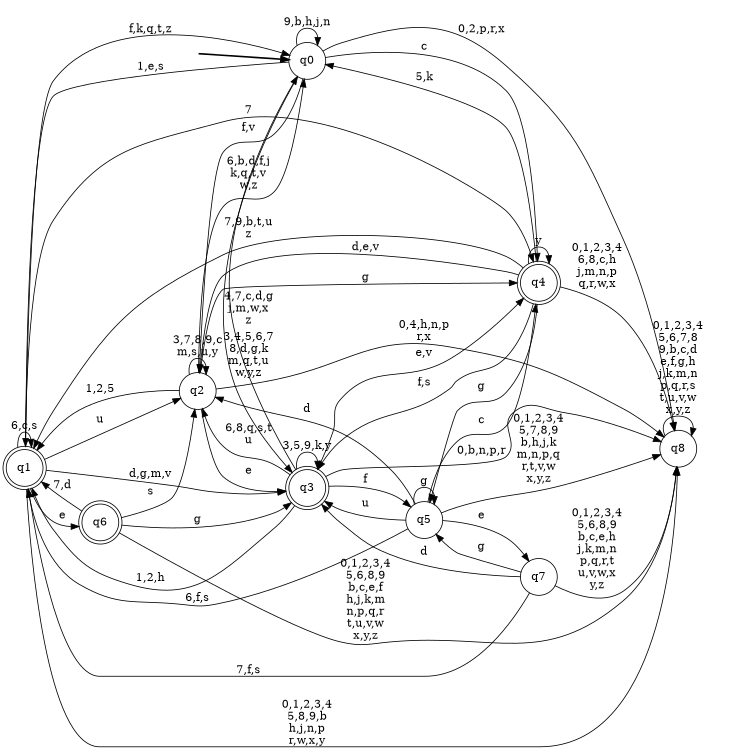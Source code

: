digraph BlueStar {
__start0 [style = invis, shape = none, label = "", width = 0, height = 0];

rankdir=LR;
size="8,5";

s0 [style="filled", color="black", fillcolor="white" shape="circle", label="q0"];
s1 [style="rounded,filled", color="black", fillcolor="white" shape="doublecircle", label="q1"];
s2 [style="filled", color="black", fillcolor="white" shape="circle", label="q2"];
s3 [style="rounded,filled", color="black", fillcolor="white" shape="doublecircle", label="q3"];
s4 [style="rounded,filled", color="black", fillcolor="white" shape="doublecircle", label="q4"];
s5 [style="filled", color="black", fillcolor="white" shape="circle", label="q5"];
s6 [style="rounded,filled", color="black", fillcolor="white" shape="doublecircle", label="q6"];
s7 [style="filled", color="black", fillcolor="white" shape="circle", label="q7"];
s8 [style="filled", color="black", fillcolor="white" shape="circle", label="q8"];
subgraph cluster_main { 
	graph [pad=".75", ranksep="0.15", nodesep="0.15"];
	 style=invis; 
	__start0 -> s0 [penwidth=2];
}
s0 -> s0 [label="9,b,h,j,n"];
s0 -> s1 [label="1,e,s"];
s0 -> s2 [label="f,v"];
s0 -> s3 [label="3,4,5,6,7\n8,d,g,k\nm,q,t,u\nw,y,z"];
s0 -> s4 [label="c"];
s0 -> s8 [label="0,2,p,r,x"];
s1 -> s0 [label="f,k,q,t,z"];
s1 -> s1 [label="6,c,s"];
s1 -> s2 [label="u"];
s1 -> s3 [label="d,g,m,v"];
s1 -> s4 [label="7"];
s1 -> s6 [label="e"];
s1 -> s8 [label="0,1,2,3,4\n5,8,9,b\nh,j,n,p\nr,w,x,y"];
s2 -> s0 [label="6,b,d,f,j\nk,q,t,v\nw,z"];
s2 -> s1 [label="1,2,5"];
s2 -> s2 [label="3,7,8,9,c\nm,s,u,y"];
s2 -> s3 [label="e"];
s2 -> s4 [label="g"];
s2 -> s8 [label="0,4,h,n,p\nr,x"];
s3 -> s0 [label="4,7,c,d,g\nj,m,w,x\nz"];
s3 -> s1 [label="1,2,h"];
s3 -> s2 [label="6,8,q,s,t\nu"];
s3 -> s3 [label="3,5,9,k,y"];
s3 -> s4 [label="e,v"];
s3 -> s5 [label="f"];
s3 -> s8 [label="0,b,n,p,r"];
s4 -> s0 [label="5,k"];
s4 -> s1 [label="7,9,b,t,u\nz"];
s4 -> s2 [label="d,e,v"];
s4 -> s3 [label="f,s"];
s4 -> s4 [label="y"];
s4 -> s5 [label="g"];
s4 -> s8 [label="0,1,2,3,4\n6,8,c,h\nj,m,n,p\nq,r,w,x"];
s5 -> s1 [label="6,f,s"];
s5 -> s2 [label="d"];
s5 -> s3 [label="u"];
s5 -> s4 [label="c"];
s5 -> s5 [label="g"];
s5 -> s7 [label="e"];
s5 -> s8 [label="0,1,2,3,4\n5,7,8,9\nb,h,j,k\nm,n,p,q\nr,t,v,w\nx,y,z"];
s6 -> s1 [label="7,d"];
s6 -> s2 [label="s"];
s6 -> s3 [label="g"];
s6 -> s8 [label="0,1,2,3,4\n5,6,8,9\nb,c,e,f\nh,j,k,m\nn,p,q,r\nt,u,v,w\nx,y,z"];
s7 -> s1 [label="7,f,s"];
s7 -> s3 [label="d"];
s7 -> s5 [label="g"];
s7 -> s8 [label="0,1,2,3,4\n5,6,8,9\nb,c,e,h\nj,k,m,n\np,q,r,t\nu,v,w,x\ny,z"];
s8 -> s8 [label="0,1,2,3,4\n5,6,7,8\n9,b,c,d\ne,f,g,h\nj,k,m,n\np,q,r,s\nt,u,v,w\nx,y,z"];

}